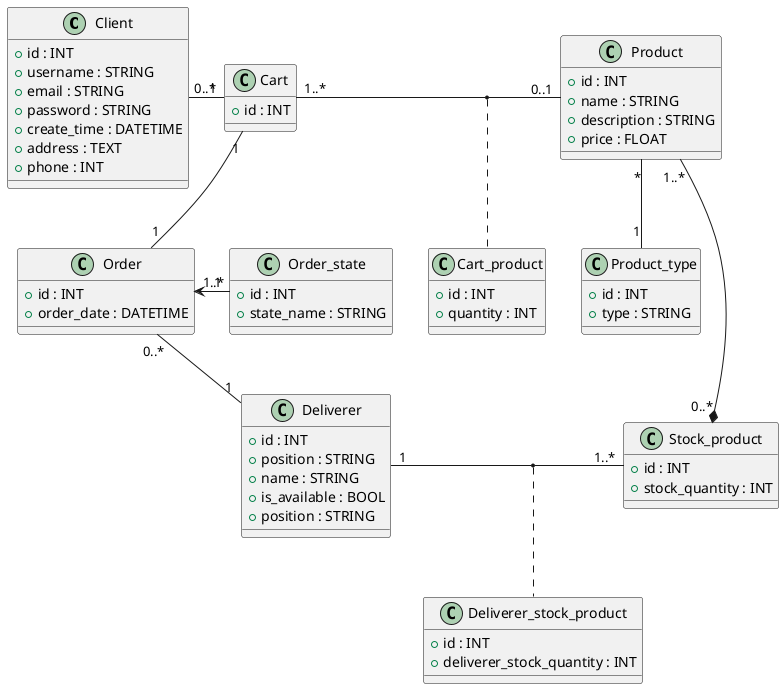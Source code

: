 @startuml
class Client {
  +id : INT
  +username : STRING
  +email : STRING
  +password : STRING
  +create_time : DATETIME
  +address : TEXT
  +phone : INT
}
class Cart {
  +id : INT
}
class Cart_product {
  +id : INT
  +quantity : INT
}
class Product {
  +id : INT
  +name : STRING
  +description : STRING
  +price : FLOAT
}
class Product_type {
  +id : INT
  +type : STRING
}
class Stock_product {
  +id : INT
  +stock_quantity : INT
}
class Order_state {
  +id : INT
  +state_name : STRING
}
class Order {
  +id : INT
  +order_date : DATETIME
}
class Deliverer {
  +id : INT
  +position : STRING
  +name : STRING
  +is_available : BOOL
  +position : STRING
}
class Deliverer_stock_product {
  +id : INT
  +deliverer_stock_quantity : INT
}
Client "0..1" - "*" Cart
Cart "1..*" - "0..1" Product
(Cart, Product) .. Cart_product
Product "*" -- "1" Product_type
Product "1..*" --* "0..*" Stock_product
Cart "1" -- "1" Order
Order "1..*" <- "1" Order_state
Order "0..*" -- "1" Deliverer
Deliverer "1" - "1..*" Stock_product
(Deliverer, Stock_product) .. Deliverer_stock_product
@enduml